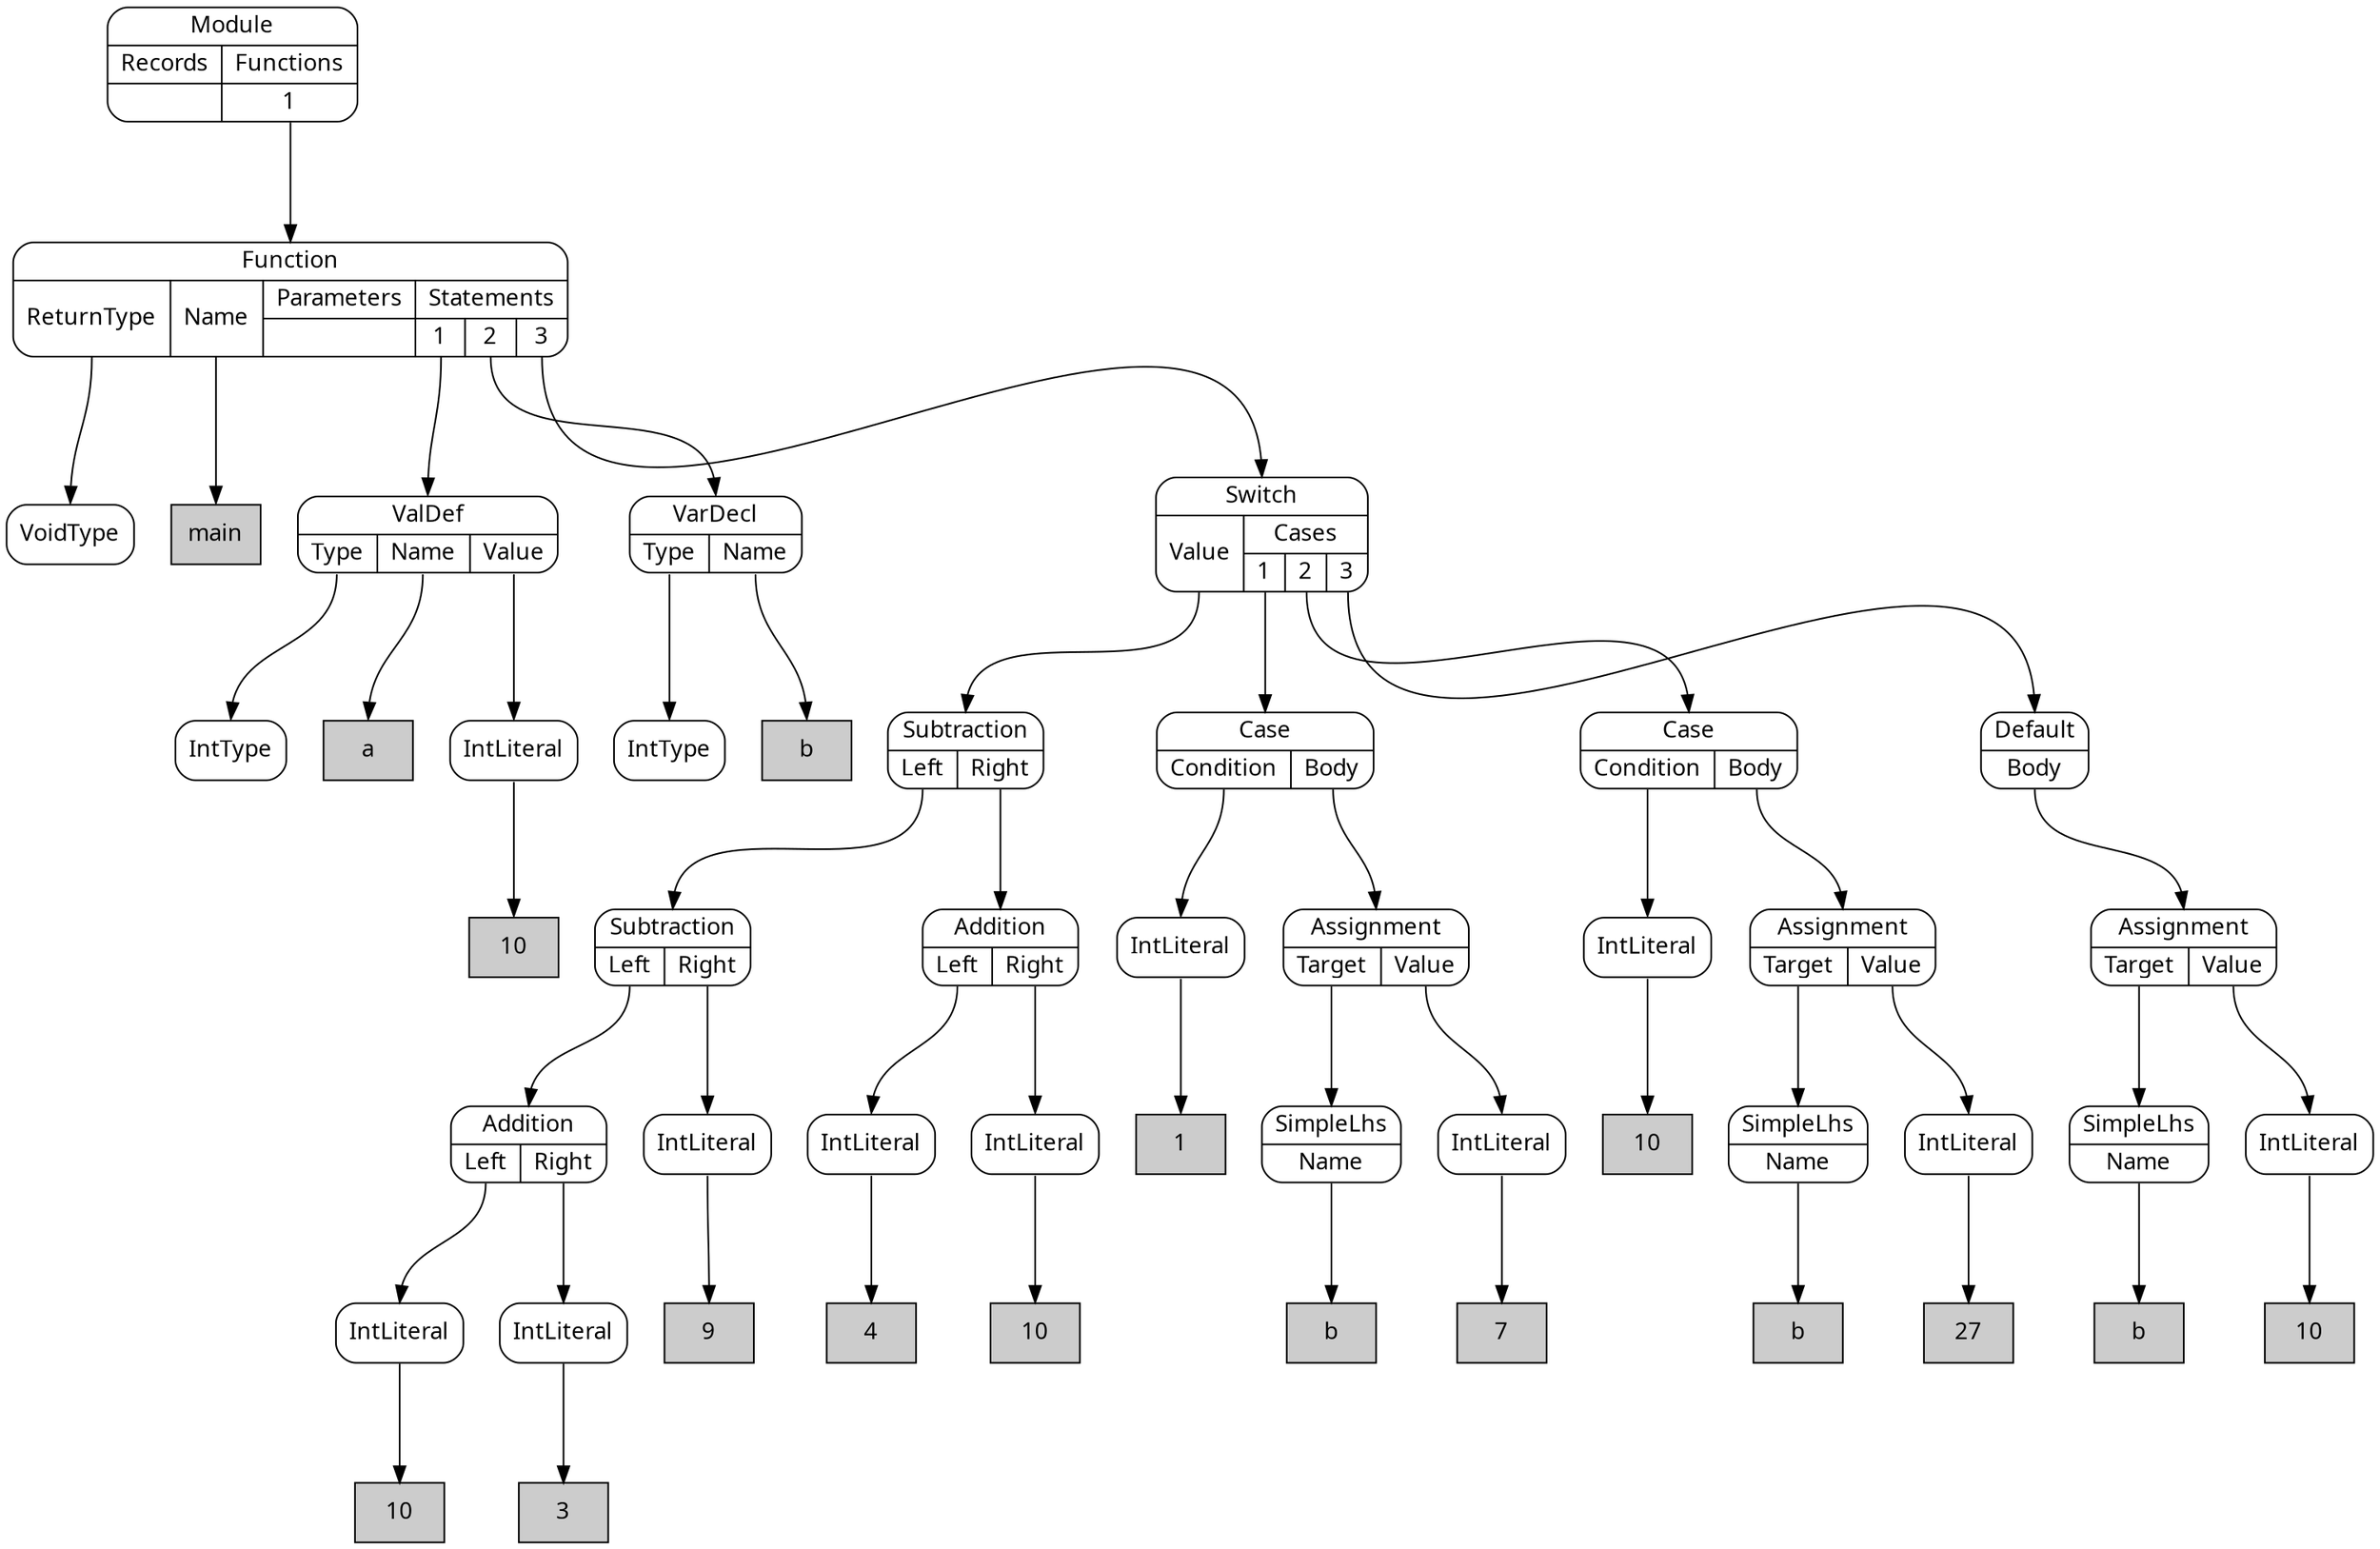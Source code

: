 digraph {
node [shape=Mrecord, style=filled, fillcolor=white, fontname="Calibri"];
graph [ordering=out, nodesep=0.3, ranksep=1];

# SimpleNode VoidType
node0 [label="VoidType", tooltip="VoidType"]

# DeclarationLiteral main
node1 [shape=box, label="main", fillcolor="#cccccc", tooltip="main"]

# SimpleNode IntType
node2 [label="IntType", tooltip="IntType"]

# DeclarationLiteral a
node3 [shape=box, label="a", fillcolor="#cccccc", tooltip="a"]

# Literal 10
node4 [shape=box, label="10", fillcolor="#cccccc", tooltip="10"]

# SimpleNode IntLiteral
node5:s -> node4:n
node5 [label="IntLiteral", tooltip="IntLiteral"]

# PortNode ValDef
node6:p0:s -> node2:n
node6:p1:s -> node3:n
node6:p2:s -> node5:n
node6 [label="{ValDef|{<p0>Type|<p1>Name|<p2>Value}}", tooltip="ValDef"]

# SimpleNode IntType
node7 [label="IntType", tooltip="IntType"]

# DeclarationLiteral b
node8 [shape=box, label="b", fillcolor="#cccccc", tooltip="b"]

# PortNode VarDecl
node9:p0:s -> node7:n
node9:p1:s -> node8:n
node9 [label="{VarDecl|{<p0>Type|<p1>Name}}", tooltip="VarDecl"]

# Literal 10
node10 [shape=box, label="10", fillcolor="#cccccc", tooltip="10"]

# SimpleNode IntLiteral
node11:s -> node10:n
node11 [label="IntLiteral", tooltip="IntLiteral"]

# Literal 3
node12 [shape=box, label="3", fillcolor="#cccccc", tooltip="3"]

# SimpleNode IntLiteral
node13:s -> node12:n
node13 [label="IntLiteral", tooltip="IntLiteral"]

# PortNode Addition
node14:p0:s -> node11:n
node14:p1:s -> node13:n
node14 [label="{Addition|{<p0>Left|<p1>Right}}", tooltip="Addition"]

# Literal 9
node15 [shape=box, label="9", fillcolor="#cccccc", tooltip="9"]

# SimpleNode IntLiteral
node16:s -> node15:n
node16 [label="IntLiteral", tooltip="IntLiteral"]

# PortNode Subtraction
node17:p0:s -> node14:n
node17:p1:s -> node16:n
node17 [label="{Subtraction|{<p0>Left|<p1>Right}}", tooltip="Subtraction"]

# Literal 4
node18 [shape=box, label="4", fillcolor="#cccccc", tooltip="4"]

# SimpleNode IntLiteral
node19:s -> node18:n
node19 [label="IntLiteral", tooltip="IntLiteral"]

# Literal 10
node20 [shape=box, label="10", fillcolor="#cccccc", tooltip="10"]

# SimpleNode IntLiteral
node21:s -> node20:n
node21 [label="IntLiteral", tooltip="IntLiteral"]

# PortNode Addition
node22:p0:s -> node19:n
node22:p1:s -> node21:n
node22 [label="{Addition|{<p0>Left|<p1>Right}}", tooltip="Addition"]

# PortNode Subtraction
node23:p0:s -> node17:n
node23:p1:s -> node22:n
node23 [label="{Subtraction|{<p0>Left|<p1>Right}}", tooltip="Subtraction"]

# Literal 1
node24 [shape=box, label="1", fillcolor="#cccccc", tooltip="1"]

# SimpleNode IntLiteral
node25:s -> node24:n
node25 [label="IntLiteral", tooltip="IntLiteral"]

# ReferenceLiteral b
node26 [shape=box, label="b", fillcolor="#cccccc", tooltip="b"]

# PortNode SimpleLhs
node27:p0:s -> node26:n
node27 [label="{SimpleLhs|{<p0>Name}}", tooltip="SimpleLhs"]

# Literal 7
node28 [shape=box, label="7", fillcolor="#cccccc", tooltip="7"]

# SimpleNode IntLiteral
node29:s -> node28:n
node29 [label="IntLiteral", tooltip="IntLiteral"]

# PortNode Assignment
node30:p0:s -> node27:n
node30:p1:s -> node29:n
node30 [label="{Assignment|{<p0>Target|<p1>Value}}", tooltip="Assignment"]

# PortNode Case
node31:p0:s -> node25:n
node31:p1:s -> node30:n
node31 [label="{Case|{<p0>Condition|<p1>Body}}", tooltip="Case"]

# Literal 10
node32 [shape=box, label="10", fillcolor="#cccccc", tooltip="10"]

# SimpleNode IntLiteral
node33:s -> node32:n
node33 [label="IntLiteral", tooltip="IntLiteral"]

# ReferenceLiteral b
node34 [shape=box, label="b", fillcolor="#cccccc", tooltip="b"]

# PortNode SimpleLhs
node35:p0:s -> node34:n
node35 [label="{SimpleLhs|{<p0>Name}}", tooltip="SimpleLhs"]

# Literal 27
node36 [shape=box, label="27", fillcolor="#cccccc", tooltip="27"]

# SimpleNode IntLiteral
node37:s -> node36:n
node37 [label="IntLiteral", tooltip="IntLiteral"]

# PortNode Assignment
node38:p0:s -> node35:n
node38:p1:s -> node37:n
node38 [label="{Assignment|{<p0>Target|<p1>Value}}", tooltip="Assignment"]

# PortNode Case
node39:p0:s -> node33:n
node39:p1:s -> node38:n
node39 [label="{Case|{<p0>Condition|<p1>Body}}", tooltip="Case"]

# ReferenceLiteral b
node40 [shape=box, label="b", fillcolor="#cccccc", tooltip="b"]

# PortNode SimpleLhs
node41:p0:s -> node40:n
node41 [label="{SimpleLhs|{<p0>Name}}", tooltip="SimpleLhs"]

# Literal 10
node42 [shape=box, label="10", fillcolor="#cccccc", tooltip="10"]

# SimpleNode IntLiteral
node43:s -> node42:n
node43 [label="IntLiteral", tooltip="IntLiteral"]

# PortNode Assignment
node44:p0:s -> node41:n
node44:p1:s -> node43:n
node44 [label="{Assignment|{<p0>Target|<p1>Value}}", tooltip="Assignment"]

# PortNode Default
node45:p0:s -> node44:n
node45 [label="{Default|{<p0>Body}}", tooltip="Default"]

# PortNode Switch
node46:p0:s -> node23:n
node46:p1_0:s -> node31:n
node46:p1_1:s -> node39:n
node46:p1_2:s -> node45:n
node46 [label="{Switch|{<p0>Value|{Cases|{<p1_0>1|<p1_1>2|<p1_2>3}}}}", tooltip="Switch"]

# PortNode Function
node47:p0:s -> node0:n
node47:p1:s -> node1:n
node47:p3_0:s -> node6:n
node47:p3_1:s -> node9:n
node47:p3_2:s -> node46:n
node47 [label="{Function|{<p0>ReturnType|<p1>Name|{Parameters|{}}|{Statements|{<p3_0>1|<p3_1>2|<p3_2>3}}}}", tooltip="Function"]

# PortNode Module
node48:p1_0:s -> node47:n
node48 [label="{Module|{{Records|{}}|{Functions|{<p1_0>1}}}}", tooltip="Module"]

}
